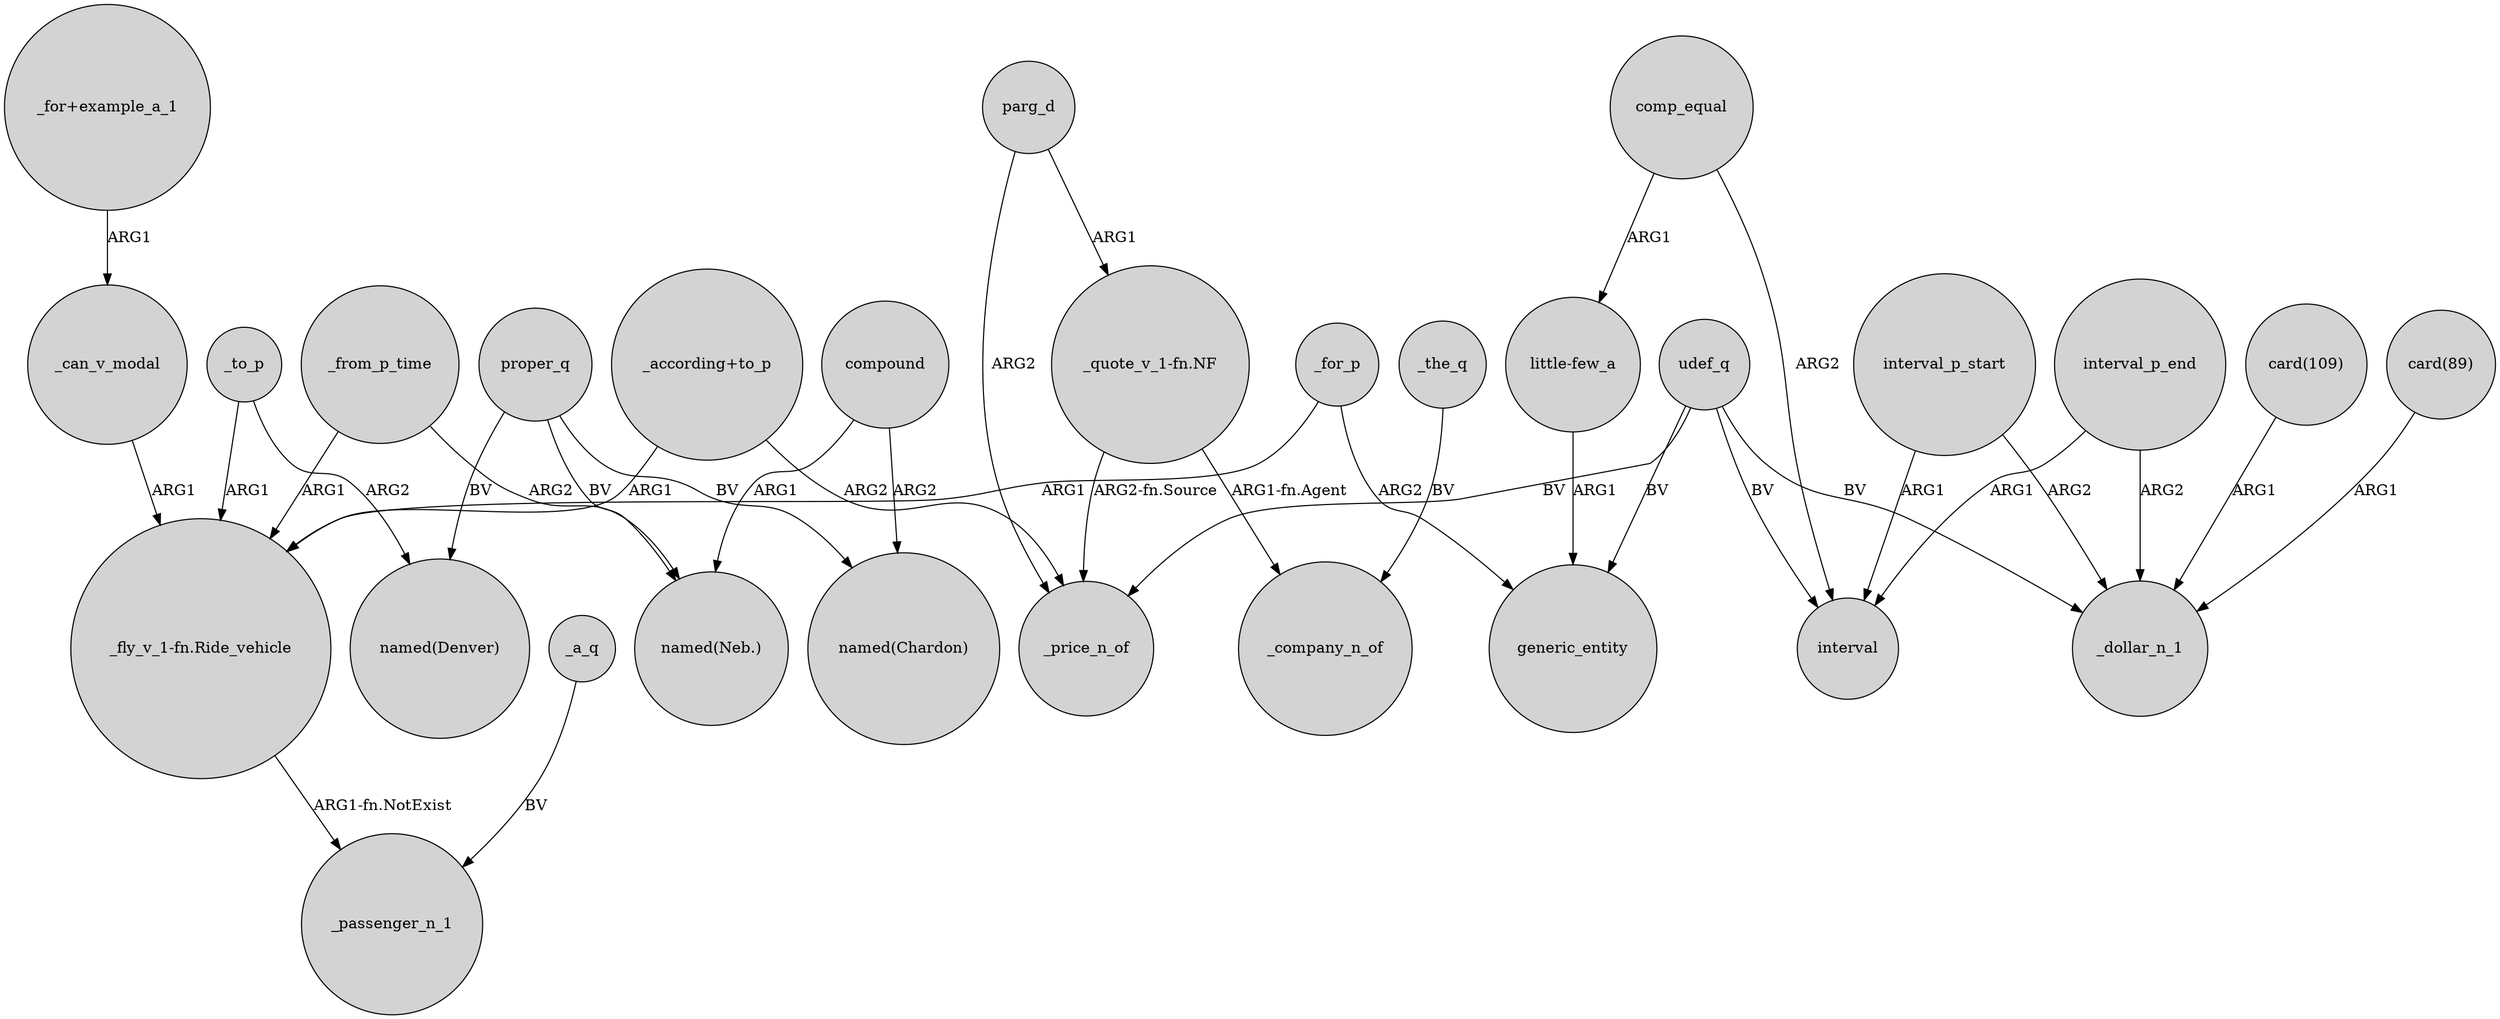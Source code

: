 digraph {
	node [shape=circle style=filled]
	proper_q -> "named(Denver)" [label=BV]
	udef_q -> generic_entity [label=BV]
	udef_q -> _price_n_of [label=BV]
	"_according+to_p" -> _price_n_of [label=ARG2]
	"card(109)" -> _dollar_n_1 [label=ARG1]
	compound -> "named(Chardon)" [label=ARG2]
	_for_p -> generic_entity [label=ARG2]
	_can_v_modal -> "_fly_v_1-fn.Ride_vehicle" [label=ARG1]
	comp_equal -> "little-few_a" [label=ARG1]
	compound -> "named(Neb.)" [label=ARG1]
	_the_q -> _company_n_of [label=BV]
	_to_p -> "named(Denver)" [label=ARG2]
	_to_p -> "_fly_v_1-fn.Ride_vehicle" [label=ARG1]
	parg_d -> "_quote_v_1-fn.NF" [label=ARG1]
	"card(89)" -> _dollar_n_1 [label=ARG1]
	interval_p_start -> interval [label=ARG1]
	_a_q -> _passenger_n_1 [label=BV]
	"_quote_v_1-fn.NF" -> _company_n_of [label="ARG1-fn.Agent"]
	_for_p -> "_fly_v_1-fn.Ride_vehicle" [label=ARG1]
	comp_equal -> interval [label=ARG2]
	"_according+to_p" -> "_fly_v_1-fn.Ride_vehicle" [label=ARG1]
	interval_p_start -> _dollar_n_1 [label=ARG2]
	"_fly_v_1-fn.Ride_vehicle" -> _passenger_n_1 [label="ARG1-fn.NotExist"]
	_from_p_time -> "_fly_v_1-fn.Ride_vehicle" [label=ARG1]
	interval_p_end -> interval [label=ARG1]
	parg_d -> _price_n_of [label=ARG2]
	udef_q -> _dollar_n_1 [label=BV]
	interval_p_end -> _dollar_n_1 [label=ARG2]
	_from_p_time -> "named(Neb.)" [label=ARG2]
	proper_q -> "named(Chardon)" [label=BV]
	"_for+example_a_1" -> _can_v_modal [label=ARG1]
	udef_q -> interval [label=BV]
	proper_q -> "named(Neb.)" [label=BV]
	"little-few_a" -> generic_entity [label=ARG1]
	"_quote_v_1-fn.NF" -> _price_n_of [label="ARG2-fn.Source"]
}
